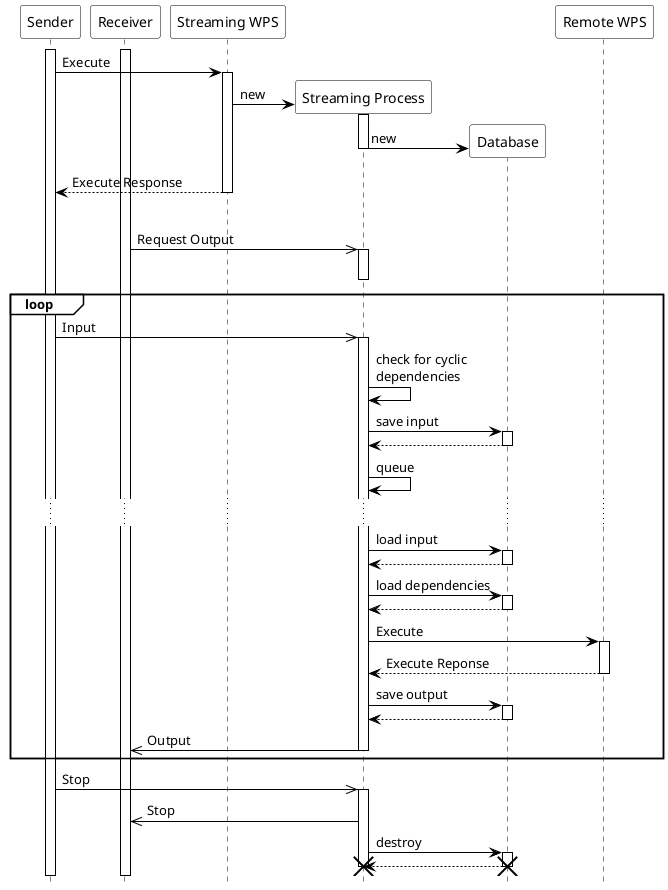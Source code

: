 @startuml
hide footbox
skinparam defaultFontName "Linux Biolinum"
skinparam note {
	BackgroundColor white
	BorderColor black
}
skinparam sequence {
	ArrowColor black
	ActorBorderColor black
	LifeLineBorderColor black
	ParticipantBorderColor black
	BoxLineColor black
	ActorBackgroundColor wihte
	ParticipantBackgroundColor white
	GroupBackgroundColor white
	DividerBackgroundColor white
	BoxBackgroundColor white
}

participant "Sender" as s
participant "Receiver" as r
participant "Streaming WPS" as swps
participant "Streaming Process" as sp
participant "Database" as db
participant "Remote WPS" as rwps

activate s
activate r

s -> swps: Execute
activate swps

create sp
swps -> sp: new
activate sp
create db
sp -> db: new
deactivate sp

s <-- swps: Execute Response
deactivate swps

|||

r ->> sp: Request Output
activate sp
deactivate sp

loop
	s ->> sp: Input
	activate sp
	sp -> sp: check for cyclic\ndependencies

	sp -> db: save input
	activate db
	sp <-- db
	deactivate db

	sp -> sp: queue
	...

	sp -> db: load input
	activate db
	sp <-- db
	deactivate db

	sp -> db: load dependencies
	activate db
	sp <-- db
	deactivate db

	sp -> rwps: Execute
	activate rwps
	sp <-- rwps: Execute Reponse
	deactivate rwps

	sp -> db: save output
	activate db
	sp <-- db
	deactivate db

	sp ->> r: Output
	deactivate sp
end

s ->> sp: Stop
activate sp
sp ->> r: Stop

sp -> db: destroy
activate db
sp <-- db
destroy db

destroy sp
@enduml